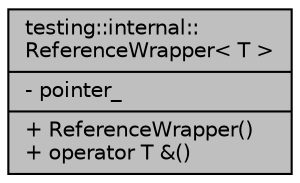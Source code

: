 digraph "testing::internal::ReferenceWrapper&lt; T &gt;"
{
  edge [fontname="Helvetica",fontsize="10",labelfontname="Helvetica",labelfontsize="10"];
  node [fontname="Helvetica",fontsize="10",shape=record];
  Node1 [label="{testing::internal::\lReferenceWrapper\< T \>\n|- pointer_\l|+ ReferenceWrapper()\l+ operator T &()\l}",height=0.2,width=0.4,color="black", fillcolor="grey75", style="filled", fontcolor="black"];
}

